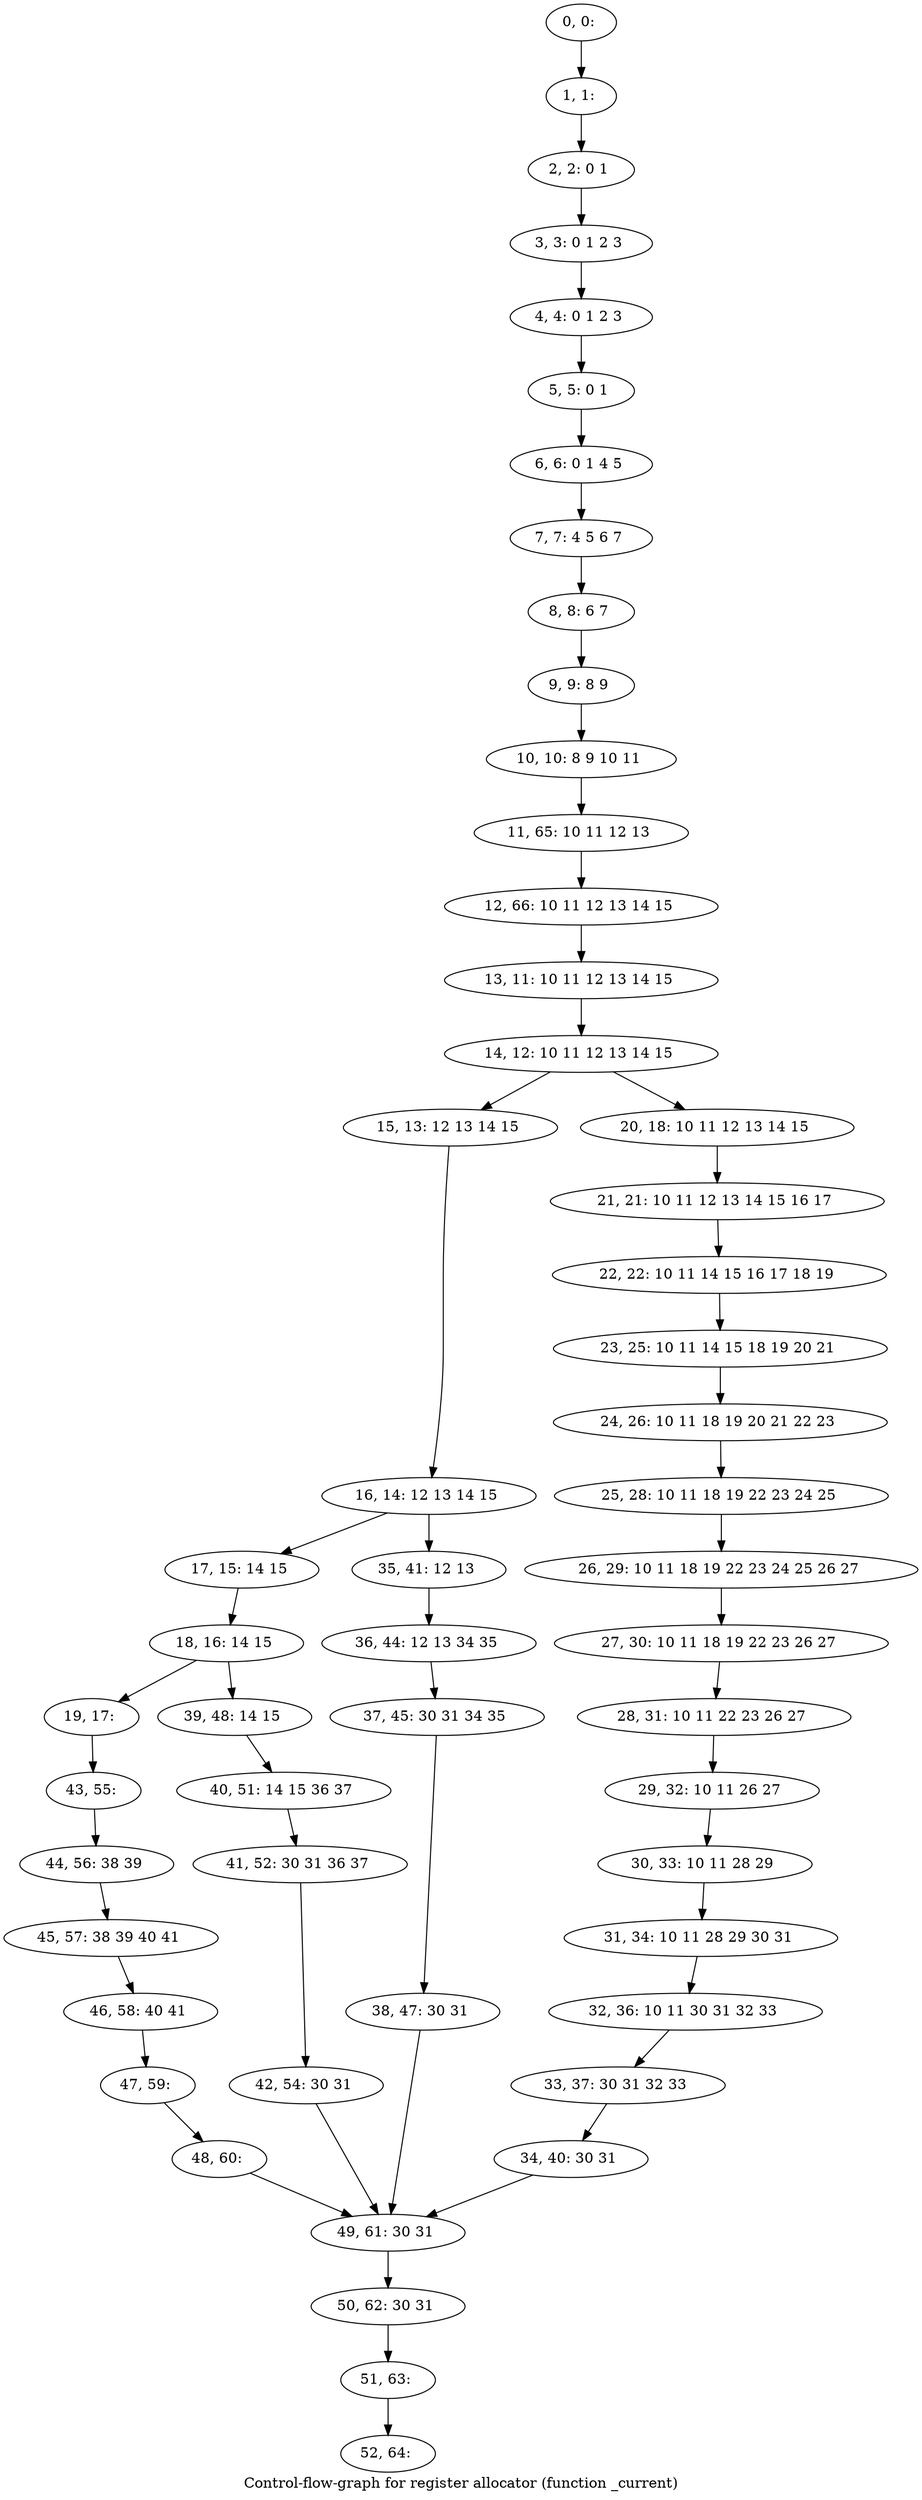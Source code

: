 digraph G {
graph [label="Control-flow-graph for register allocator (function _current)"]
0[label="0, 0: "];
1[label="1, 1: "];
2[label="2, 2: 0 1 "];
3[label="3, 3: 0 1 2 3 "];
4[label="4, 4: 0 1 2 3 "];
5[label="5, 5: 0 1 "];
6[label="6, 6: 0 1 4 5 "];
7[label="7, 7: 4 5 6 7 "];
8[label="8, 8: 6 7 "];
9[label="9, 9: 8 9 "];
10[label="10, 10: 8 9 10 11 "];
11[label="11, 65: 10 11 12 13 "];
12[label="12, 66: 10 11 12 13 14 15 "];
13[label="13, 11: 10 11 12 13 14 15 "];
14[label="14, 12: 10 11 12 13 14 15 "];
15[label="15, 13: 12 13 14 15 "];
16[label="16, 14: 12 13 14 15 "];
17[label="17, 15: 14 15 "];
18[label="18, 16: 14 15 "];
19[label="19, 17: "];
20[label="20, 18: 10 11 12 13 14 15 "];
21[label="21, 21: 10 11 12 13 14 15 16 17 "];
22[label="22, 22: 10 11 14 15 16 17 18 19 "];
23[label="23, 25: 10 11 14 15 18 19 20 21 "];
24[label="24, 26: 10 11 18 19 20 21 22 23 "];
25[label="25, 28: 10 11 18 19 22 23 24 25 "];
26[label="26, 29: 10 11 18 19 22 23 24 25 26 27 "];
27[label="27, 30: 10 11 18 19 22 23 26 27 "];
28[label="28, 31: 10 11 22 23 26 27 "];
29[label="29, 32: 10 11 26 27 "];
30[label="30, 33: 10 11 28 29 "];
31[label="31, 34: 10 11 28 29 30 31 "];
32[label="32, 36: 10 11 30 31 32 33 "];
33[label="33, 37: 30 31 32 33 "];
34[label="34, 40: 30 31 "];
35[label="35, 41: 12 13 "];
36[label="36, 44: 12 13 34 35 "];
37[label="37, 45: 30 31 34 35 "];
38[label="38, 47: 30 31 "];
39[label="39, 48: 14 15 "];
40[label="40, 51: 14 15 36 37 "];
41[label="41, 52: 30 31 36 37 "];
42[label="42, 54: 30 31 "];
43[label="43, 55: "];
44[label="44, 56: 38 39 "];
45[label="45, 57: 38 39 40 41 "];
46[label="46, 58: 40 41 "];
47[label="47, 59: "];
48[label="48, 60: "];
49[label="49, 61: 30 31 "];
50[label="50, 62: 30 31 "];
51[label="51, 63: "];
52[label="52, 64: "];
0->1 ;
1->2 ;
2->3 ;
3->4 ;
4->5 ;
5->6 ;
6->7 ;
7->8 ;
8->9 ;
9->10 ;
10->11 ;
11->12 ;
12->13 ;
13->14 ;
14->15 ;
14->20 ;
15->16 ;
16->17 ;
16->35 ;
17->18 ;
18->19 ;
18->39 ;
19->43 ;
20->21 ;
21->22 ;
22->23 ;
23->24 ;
24->25 ;
25->26 ;
26->27 ;
27->28 ;
28->29 ;
29->30 ;
30->31 ;
31->32 ;
32->33 ;
33->34 ;
34->49 ;
35->36 ;
36->37 ;
37->38 ;
38->49 ;
39->40 ;
40->41 ;
41->42 ;
42->49 ;
43->44 ;
44->45 ;
45->46 ;
46->47 ;
47->48 ;
48->49 ;
49->50 ;
50->51 ;
51->52 ;
}
